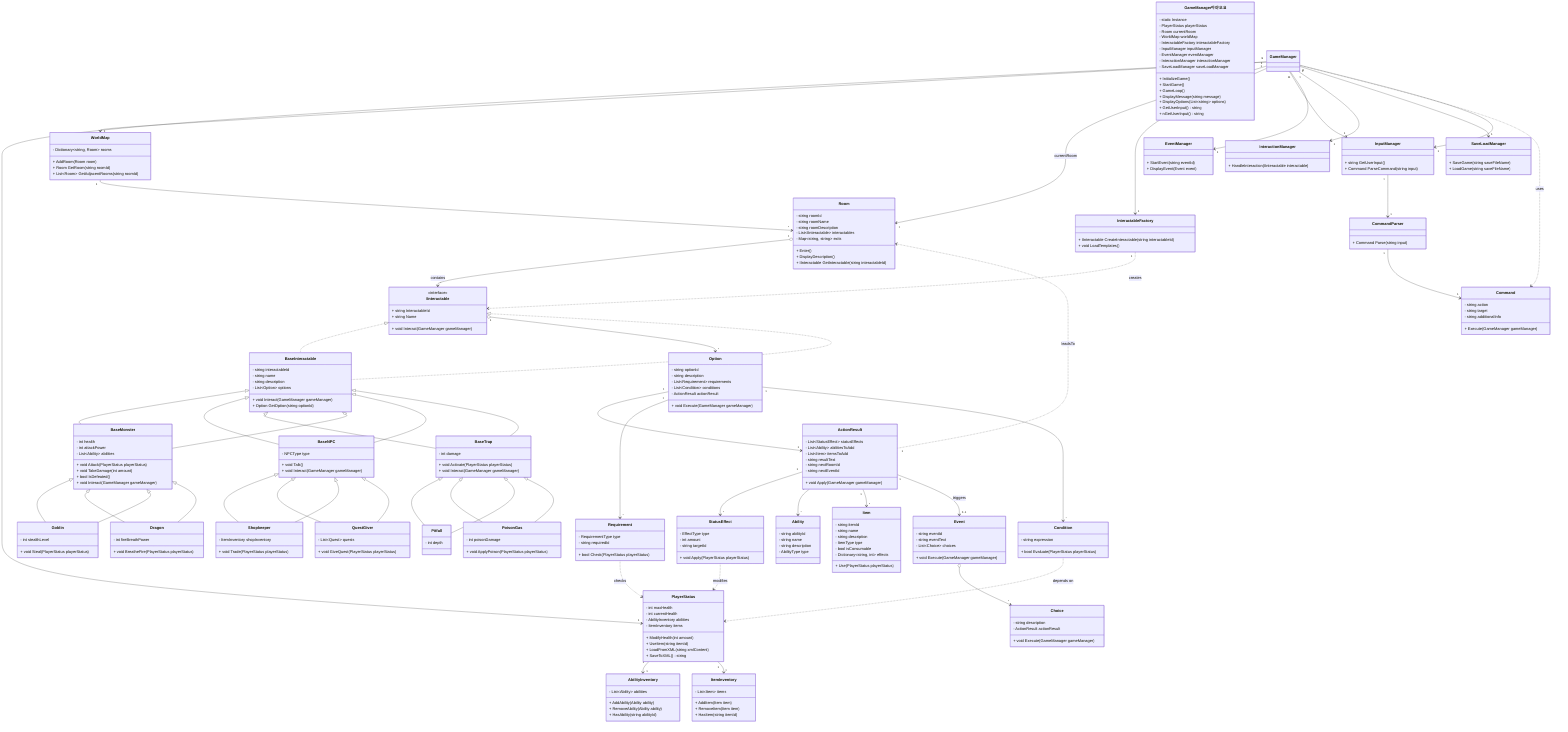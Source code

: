 classDiagram

%% Managers
class GameManager아야오요 {
    - static Instance
    - PlayerStatus playerStatus
    - Room currentRoom
    - WorldMap worldMap
    - InteractableFactory interactableFactory
    - InputManager inputManager
    - EventManager eventManager
    - InteractionManager interactionManager
    - SaveLoadManager saveLoadManager
    + InitializeGame()
    + StartGame()
    + GameLoop()
    + DisplayMessage(string message)
    + DisplayOptions(List~string~ options)
    + GetUserInput() string
    + nGetUserInput() string
}

class InputManager {
    + string GetUserInput()
    + Command ParseCommand(string input)
}

class EventManager {
    + StartEvent(string eventId)
    + DisplayEvent(Event event)
}

class InteractionManager {
    + HandleInteraction(IInteractable interactable)
}

class SaveLoadManager {
    + SaveGame(string saveFileName)
    + LoadGame(string saveFileName)
}

%% Command and related classes
class Command {
    - string action
    - string target
    - string additionalInfo
    + Execute(GameManager gameManager)
}

class CommandParser {
    + Command Parse(string input)
}

%% PlayerStatus and inventories
class PlayerStatus {
    - int maxHealth
    - int currentHealth
    - AbilityInventory abilities
    - ItemInventory items
    + ModifyHealth(int amount)
    + UseItem(string itemId)
    + LoadFromXML(string xmlContent)
    + SaveToXML() string
}

class AbilityInventory {
    - List~Ability~ abilities
    + AddAbility(Ability ability)
    + RemoveAbility(Ability ability)
    + HasAbility(string abilityId)
}

class ItemInventory {
    - List~Item~ items
    + AddItem(Item item)
    + RemoveItem(Item item)
    + HasItem(string itemId)
}

class Ability {
    - string abilityId
    - string name
    - string description
    - AbilityType type
}

class Item {
    - string itemId
    - string name
    - string description
    - ItemType type
    - bool isConsumable
    - Dictionary~string, int~ effects
    + Use(PlayerStatus playerStatus)
}

%% WorldMap and Room
class WorldMap {
    - Dictionary~string, Room~ rooms
    + AddRoom(Room room)
    + Room GetRoom(string roomId)
    + List~Room~ GetAdjacentRooms(string roomId)
}

class Room {
    - string roomId
    - string roomName
    - string roomDescription
    - List~IInteractable~ interactables
    - Map~string, string~ exits
    + Enter()
    + DisplayDescription()
    + IInteractable GetInteractable(string interactableId)
}

%% Interactable and related classes
class IInteractable {
    <<interface>>
    + string InteractableId
    + string Name
    + void Interact(GameManager gameManager)
}

class BaseInteractable {
    - string interactableId
    - string name
    - string description
    - List~Option~ options
    + void Interact(GameManager gameManager)
    + Option GetOption(string optionId)
}
BaseInteractable ..|> IInteractable

%% Monster classes
class BaseMonster {
    - int health
    - int attackPower
    - List~Ability~ abilities
    + void Attack(PlayerStatus playerStatus)
    + void TakeDamage(int amount)
    + bool IsDefeated()
    + void Interact(GameManager gameManager)
}
BaseMonster --|> BaseInteractable

class Goblin {
    - int stealthLevel
    + void Steal(PlayerStatus playerStatus)
}
Goblin --|> BaseMonster

class Dragon {
    - int fireBreathPower
    + void BreatheFire(PlayerStatus playerStatus)
}
Dragon --|> BaseMonster

%% NPC classes
class BaseNPC {
    - NPCType type
    + void Talk()
    + void Interact(GameManager gameManager)
}
BaseNPC --|> BaseInteractable

class Shopkeeper {
    - ItemInventory shopInventory
    + void Trade(PlayerStatus playerStatus)
}
Shopkeeper --|> BaseNPC

class QuestGiver {
    - List~Quest~ quests
    + void GiveQuest(PlayerStatus playerStatus)
}
QuestGiver --|> BaseNPC

%% Trap classes
class BaseTrap {
    - int damage
    + void Activate(PlayerStatus playerStatus)
    + void Interact(GameManager gameManager)
}
BaseTrap --|> BaseInteractable

class Pitfall {
    - int depth
}
Pitfall --|> BaseTrap

class PoisonGas {
    - int poisonDamage
    + void ApplyPoison(PlayerStatus playerStatus)
}
PoisonGas --|> BaseTrap

%% Option and related classes
class Option {
    - string optionId
    - string description
    - List~Requirement~ requirements
    - List~Condition~ conditions
    - ActionResult actionResult
    + void Execute(GameManager gameManager)
}

class ActionResult {
    - List~StatusEffect~ statusEffects
    - List~Ability~ abilitiesToAdd
    - List~Item~ itemsToAdd
    - string resultText
    - string nextRoomId
    - string nextEventId
    + void Apply(GameManager gameManager)
}

class Condition {
    - string expression
    + bool Evaluate(PlayerStatus playerStatus)
}

class Requirement {
    - RequirementType type
    - string requiredId
    + bool Check(PlayerStatus playerStatus)
}

class StatusEffect {
    - EffectType type
    - int amount
    - string targetId
    + void Apply(PlayerStatus playerStatus)
}

%% Event and Choice
class Event {
    - string eventId
    - string eventText
    - List~Choice~ choices
    + void Execute(GameManager gameManager)
}

class Choice {
    - string description
    - ActionResult actionResult
    + void Execute(GameManager gameManager)
}

Event o--> "*" Choice

%% InteractableFactory
class InteractableFactory {
    + IInteractable CreateInteractable(string interactableId)
    + void LoadTemplates()
}

%% Relationships

GameManager "1" --> "1" PlayerStatus
GameManager "1" --> "1" WorldMap
GameManager "1" --> "1" Room : currentRoom
GameManager "1" --> "1" InteractableFactory
GameManager "1" --> "1" InputManager
GameManager "1" --> "1" EventManager
GameManager "1" --> "1" InteractionManager
GameManager "1" --> "1" SaveLoadManager

WorldMap "1" --> "*" Room

Room "1" o--> "*" IInteractable : contains

InteractableFactory "1" ..> IInteractable : creates

IInteractable <|.. BaseInteractable

BaseInteractable <|-- BaseMonster
BaseMonster <|-- Goblin
BaseMonster <|-- Dragon

BaseInteractable <|-- BaseNPC
BaseNPC <|-- Shopkeeper
BaseNPC <|-- QuestGiver

BaseInteractable <|-- BaseTrap
BaseTrap <|-- Pitfall
BaseTrap <|-- PoisonGas

IInteractable "1" o--> "*" Option

Option "1" --> "1" ActionResult
Option "1" --> "*" Requirement
Option "1" --> "*" Condition

ActionResult "1" --> "*" StatusEffect
ActionResult "1" --> "*" Ability
ActionResult "1" --> "*" Item
ActionResult "1" --> "0..1" Event : triggers
ActionResult "1" ..> Room : leadsTo

PlayerStatus "1" --> "1" AbilityInventory
PlayerStatus "1" --> "1" ItemInventory

Condition ..> PlayerStatus : depends on
Requirement ..> PlayerStatus : checks

InputManager "1" --> "1" CommandParser
CommandParser "1" --> "1" Command

GameManager "1" ..> Command : uses
GameManager "1" --> "1" InputManager

StatusEffect ..> PlayerStatus : modifies